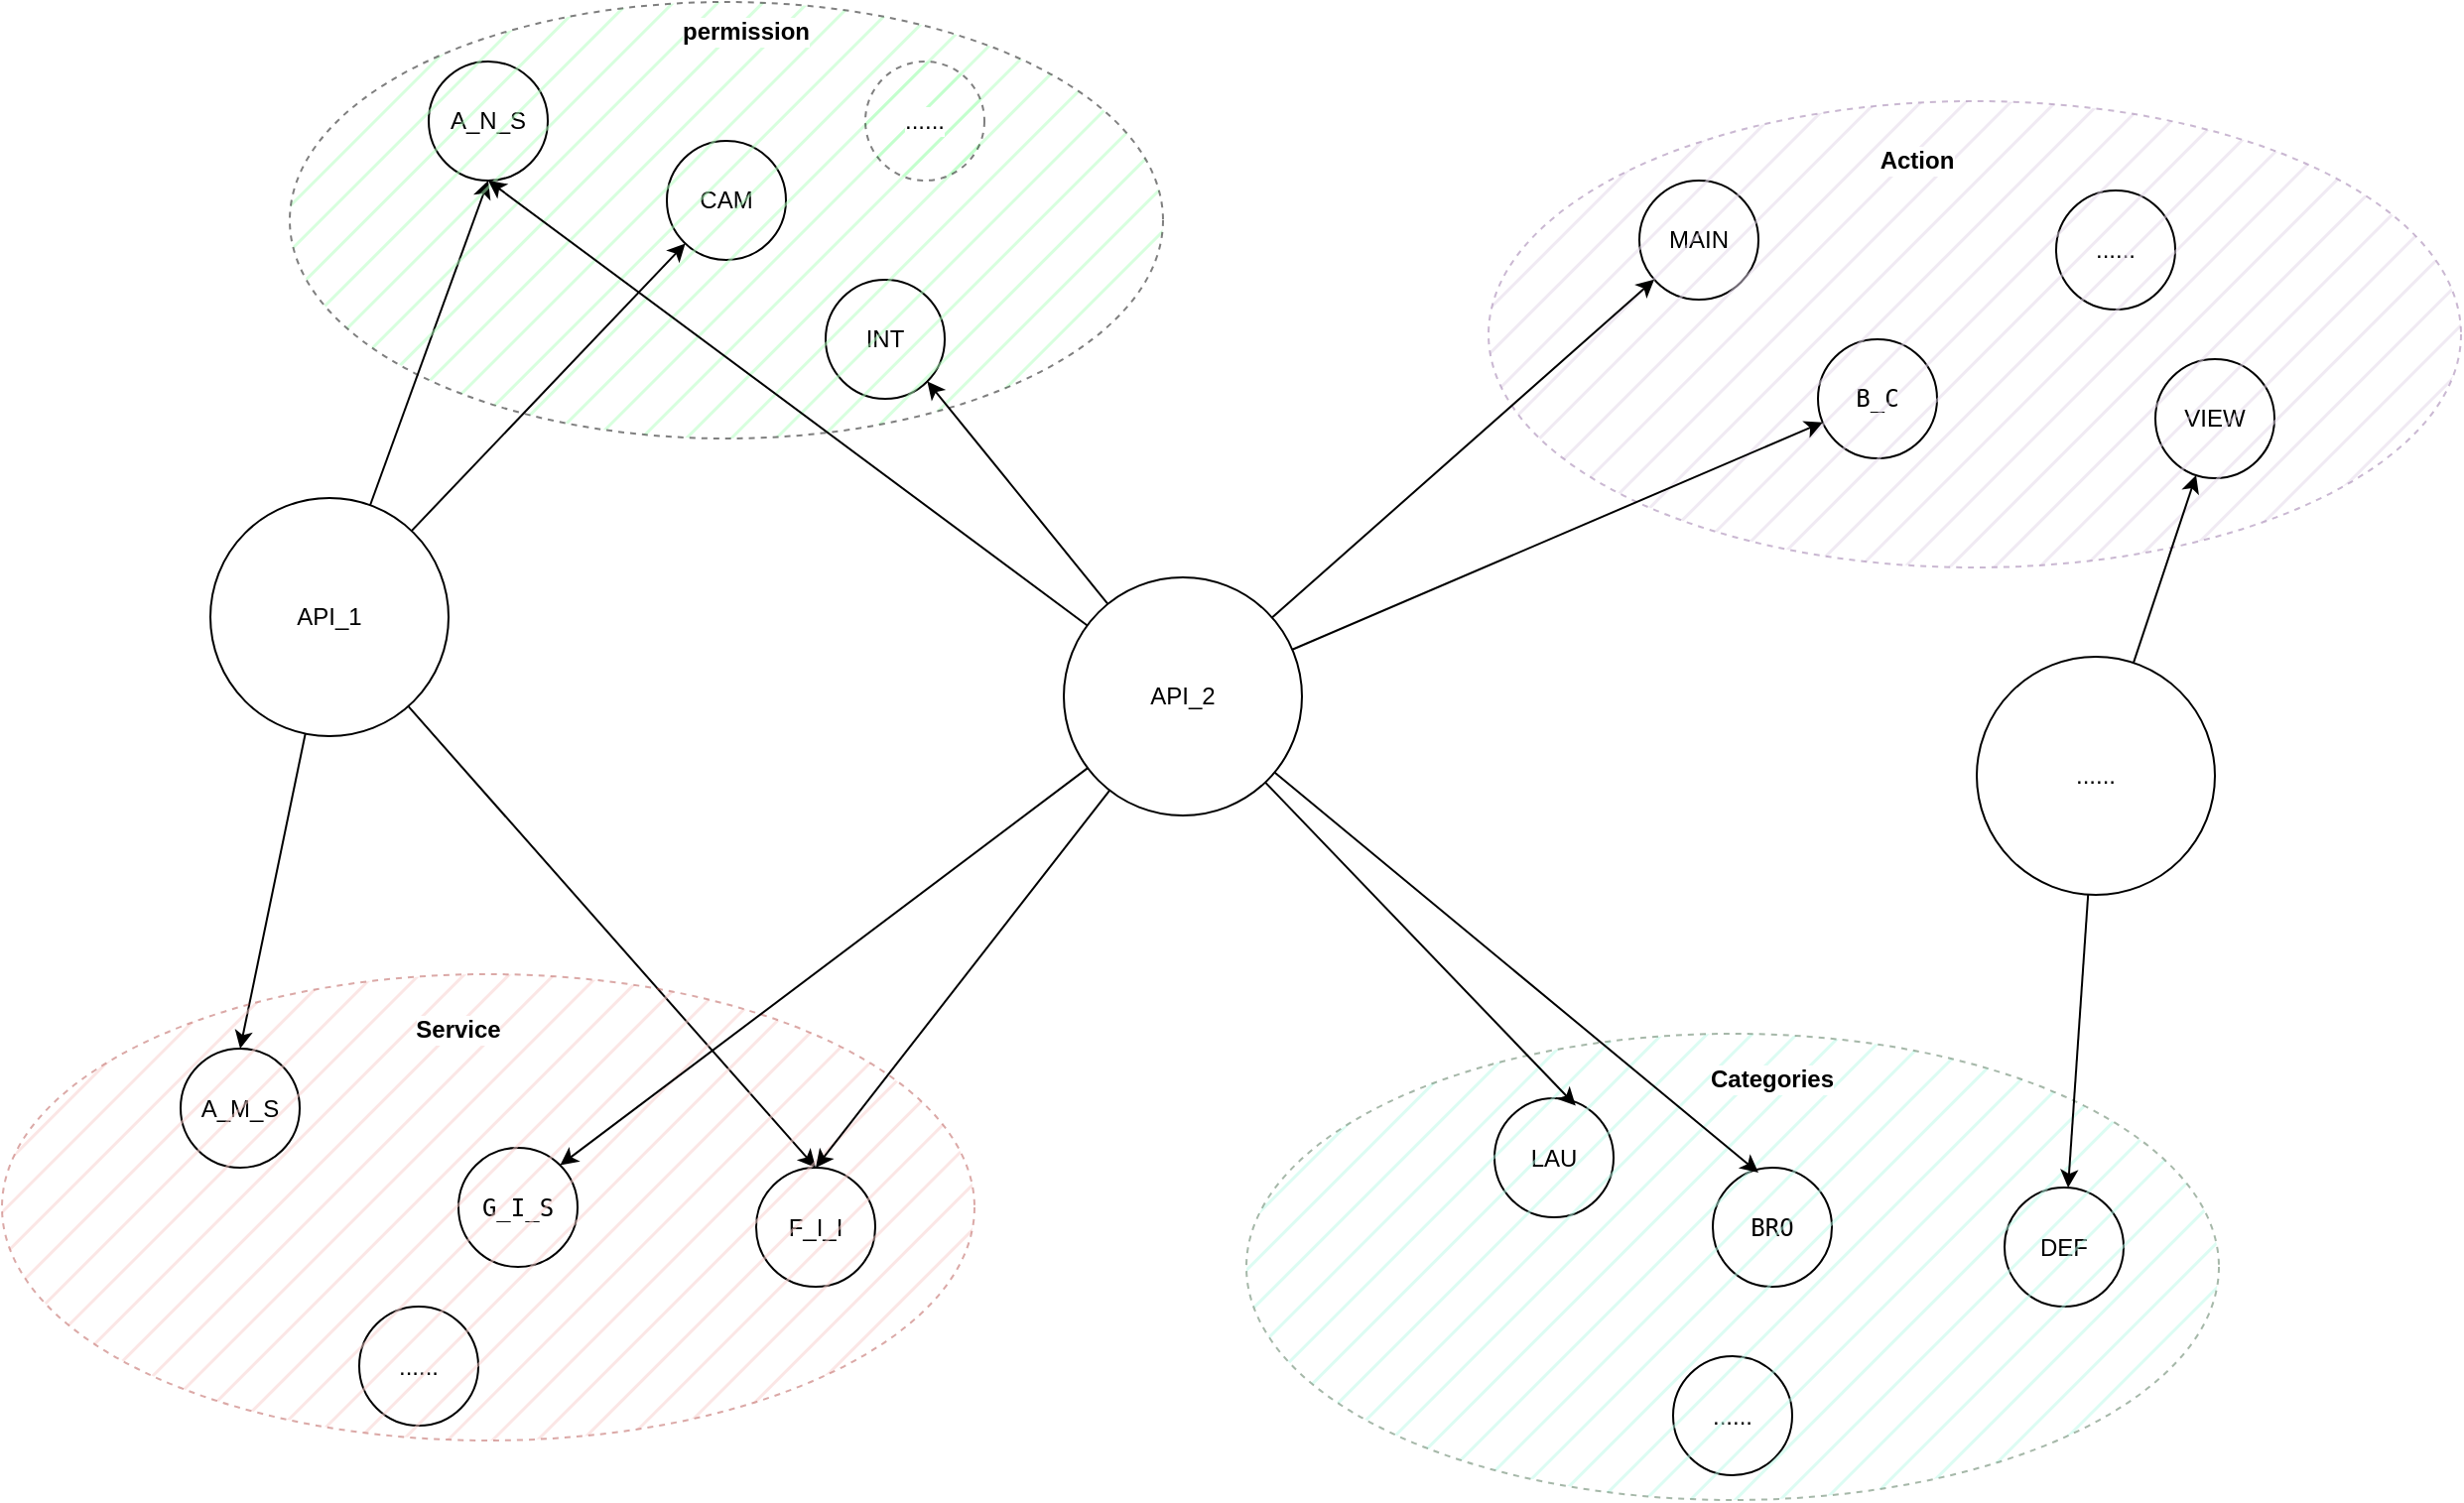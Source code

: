 <mxfile version="20.4.2" type="github">
  <diagram id="YCPUtDx7f_ibLnhSe27b" name="第 1 页">
    <mxGraphModel dx="2156" dy="1790" grid="1" gridSize="10" guides="1" tooltips="1" connect="1" arrows="1" fold="1" page="1" pageScale="1" pageWidth="827" pageHeight="1169" math="0" shadow="0">
      <root>
        <mxCell id="0" />
        <mxCell id="1" parent="0" />
        <mxCell id="LcZ1dadbWBlCKSNr2nvn-42" value="" style="rounded=1;orthogonalLoop=1;jettySize=auto;html=1;entryX=0.5;entryY=1;entryDx=0;entryDy=0;" edge="1" parent="1" source="LcZ1dadbWBlCKSNr2nvn-1" target="LcZ1dadbWBlCKSNr2nvn-7">
          <mxGeometry relative="1" as="geometry">
            <mxPoint x="-170" y="130" as="targetPoint" />
          </mxGeometry>
        </mxCell>
        <mxCell id="LcZ1dadbWBlCKSNr2nvn-44" value="" style="edgeStyle=none;rounded=1;orthogonalLoop=1;jettySize=auto;html=1;" edge="1" parent="1" source="LcZ1dadbWBlCKSNr2nvn-1" target="LcZ1dadbWBlCKSNr2nvn-9">
          <mxGeometry relative="1" as="geometry">
            <mxPoint x="-170" y="130" as="targetPoint" />
          </mxGeometry>
        </mxCell>
        <mxCell id="LcZ1dadbWBlCKSNr2nvn-45" value="" style="edgeStyle=none;rounded=1;orthogonalLoop=1;jettySize=auto;html=1;entryX=0.5;entryY=0;entryDx=0;entryDy=0;" edge="1" parent="1" source="LcZ1dadbWBlCKSNr2nvn-1" target="LcZ1dadbWBlCKSNr2nvn-15">
          <mxGeometry relative="1" as="geometry">
            <mxPoint x="-170" y="410" as="targetPoint" />
          </mxGeometry>
        </mxCell>
        <mxCell id="LcZ1dadbWBlCKSNr2nvn-46" value="" style="edgeStyle=none;rounded=1;orthogonalLoop=1;jettySize=auto;html=1;entryX=0.5;entryY=0;entryDx=0;entryDy=0;" edge="1" parent="1" source="LcZ1dadbWBlCKSNr2nvn-1" target="LcZ1dadbWBlCKSNr2nvn-16">
          <mxGeometry relative="1" as="geometry">
            <mxPoint x="-170" y="410" as="targetPoint" />
          </mxGeometry>
        </mxCell>
        <mxCell id="LcZ1dadbWBlCKSNr2nvn-1" value="API_1" style="ellipse;whiteSpace=wrap;html=1;aspect=fixed;" vertex="1" parent="1">
          <mxGeometry x="-230" y="210" width="120" height="120" as="geometry" />
        </mxCell>
        <mxCell id="LcZ1dadbWBlCKSNr2nvn-7" value="A_N_S" style="ellipse;whiteSpace=wrap;html=1;aspect=fixed;labelBackgroundColor=#FFFFFF;" vertex="1" parent="1">
          <mxGeometry x="-120" y="-10" width="60" height="60" as="geometry" />
        </mxCell>
        <mxCell id="LcZ1dadbWBlCKSNr2nvn-8" value="INT" style="ellipse;whiteSpace=wrap;html=1;aspect=fixed;labelBackgroundColor=#FFFFFF;" vertex="1" parent="1">
          <mxGeometry x="80" y="100" width="60" height="60" as="geometry" />
        </mxCell>
        <mxCell id="LcZ1dadbWBlCKSNr2nvn-9" value="CAM" style="ellipse;whiteSpace=wrap;html=1;aspect=fixed;labelBackgroundColor=#FFFFFF;" vertex="1" parent="1">
          <mxGeometry y="30" width="60" height="60" as="geometry" />
        </mxCell>
        <mxCell id="LcZ1dadbWBlCKSNr2nvn-11" value="" style="ellipse;whiteSpace=wrap;html=1;labelBackgroundColor=#FFFFFF;fillColor=#B0FFBD;fillStyle=hatch;gradientColor=none;strokeColor=default;opacity=50;dashed=1;" vertex="1" parent="1">
          <mxGeometry x="-190" y="-40" width="440" height="220" as="geometry" />
        </mxCell>
        <mxCell id="LcZ1dadbWBlCKSNr2nvn-12" value="......" style="ellipse;whiteSpace=wrap;html=1;aspect=fixed;dashed=1;labelBackgroundColor=#FFFFFF;fillStyle=hatch;strokeColor=default;fillColor=#B0FFBD;gradientColor=none;opacity=50;" vertex="1" parent="1">
          <mxGeometry x="100" y="-10" width="60" height="60" as="geometry" />
        </mxCell>
        <mxCell id="LcZ1dadbWBlCKSNr2nvn-13" value="&lt;pre style=&quot;text-align: start; overflow-wrap: break-word;&quot;&gt;G_I_S&lt;/pre&gt;" style="ellipse;whiteSpace=wrap;html=1;aspect=fixed;labelBackgroundColor=#FFFFFF;fillStyle=hatch;strokeColor=default;fillColor=none;gradientColor=none;" vertex="1" parent="1">
          <mxGeometry x="-105" y="537.5" width="60" height="60" as="geometry" />
        </mxCell>
        <mxCell id="LcZ1dadbWBlCKSNr2nvn-14" value="permission" style="text;html=1;strokeColor=none;fillColor=none;align=center;verticalAlign=middle;whiteSpace=wrap;rounded=0;labelBackgroundColor=#FFFFFF;fillStyle=hatch;opacity=50;fontStyle=1" vertex="1" parent="1">
          <mxGeometry x="10" y="-40" width="60" height="30" as="geometry" />
        </mxCell>
        <mxCell id="LcZ1dadbWBlCKSNr2nvn-15" value="A_M_S" style="ellipse;whiteSpace=wrap;html=1;aspect=fixed;labelBackgroundColor=#FFFFFF;fillStyle=hatch;strokeColor=default;fillColor=none;gradientColor=none;" vertex="1" parent="1">
          <mxGeometry x="-245" y="487.5" width="60" height="60" as="geometry" />
        </mxCell>
        <mxCell id="LcZ1dadbWBlCKSNr2nvn-16" value="F_I_I&lt;br&gt;" style="ellipse;whiteSpace=wrap;html=1;aspect=fixed;labelBackgroundColor=#FFFFFF;fillStyle=hatch;strokeColor=default;fillColor=none;gradientColor=none;" vertex="1" parent="1">
          <mxGeometry x="45" y="547.5" width="60" height="60" as="geometry" />
        </mxCell>
        <mxCell id="LcZ1dadbWBlCKSNr2nvn-17" value="......" style="ellipse;whiteSpace=wrap;html=1;aspect=fixed;labelBackgroundColor=#FFFFFF;fillStyle=hatch;strokeColor=default;fillColor=none;gradientColor=none;" vertex="1" parent="1">
          <mxGeometry x="-155" y="617.5" width="60" height="60" as="geometry" />
        </mxCell>
        <mxCell id="LcZ1dadbWBlCKSNr2nvn-18" value="" style="ellipse;whiteSpace=wrap;html=1;labelBackgroundColor=#FFFFFF;fillStyle=hatch;strokeColor=#b85450;fillColor=#f8cecc;opacity=50;dashed=1;" vertex="1" parent="1">
          <mxGeometry x="-335" y="450" width="490" height="235" as="geometry" />
        </mxCell>
        <mxCell id="LcZ1dadbWBlCKSNr2nvn-19" value="Service" style="text;html=1;strokeColor=none;fillColor=none;align=center;verticalAlign=middle;whiteSpace=wrap;rounded=0;dashed=1;labelBackgroundColor=#FFFFFF;fillStyle=hatch;opacity=50;fontStyle=1" vertex="1" parent="1">
          <mxGeometry x="-135" y="462.5" width="60" height="30" as="geometry" />
        </mxCell>
        <mxCell id="LcZ1dadbWBlCKSNr2nvn-20" value="&lt;pre style=&quot;text-align: start; overflow-wrap: break-word;&quot;&gt;B_C&lt;/pre&gt;" style="ellipse;whiteSpace=wrap;html=1;aspect=fixed;labelBackgroundColor=#FFFFFF;fillStyle=hatch;strokeColor=default;fillColor=none;gradientColor=none;" vertex="1" parent="1">
          <mxGeometry x="580" y="130" width="60" height="60" as="geometry" />
        </mxCell>
        <mxCell id="LcZ1dadbWBlCKSNr2nvn-21" value="MAIN" style="ellipse;whiteSpace=wrap;html=1;aspect=fixed;labelBackgroundColor=#FFFFFF;fillStyle=hatch;strokeColor=default;fillColor=none;gradientColor=none;" vertex="1" parent="1">
          <mxGeometry x="490" y="50" width="60" height="60" as="geometry" />
        </mxCell>
        <mxCell id="LcZ1dadbWBlCKSNr2nvn-22" value="VIEW" style="ellipse;whiteSpace=wrap;html=1;aspect=fixed;labelBackgroundColor=#FFFFFF;fillStyle=hatch;strokeColor=default;fillColor=none;gradientColor=none;" vertex="1" parent="1">
          <mxGeometry x="750" y="140" width="60" height="60" as="geometry" />
        </mxCell>
        <mxCell id="LcZ1dadbWBlCKSNr2nvn-23" value="......" style="ellipse;whiteSpace=wrap;html=1;aspect=fixed;labelBackgroundColor=#FFFFFF;fillStyle=hatch;strokeColor=default;fillColor=none;gradientColor=none;" vertex="1" parent="1">
          <mxGeometry x="700" y="55" width="60" height="60" as="geometry" />
        </mxCell>
        <mxCell id="LcZ1dadbWBlCKSNr2nvn-24" value="" style="ellipse;whiteSpace=wrap;html=1;labelBackgroundColor=#FFFFFF;fillStyle=hatch;strokeColor=#9673a6;fillColor=#e1d5e7;opacity=50;dashed=1;" vertex="1" parent="1">
          <mxGeometry x="414" y="10" width="490" height="235" as="geometry" />
        </mxCell>
        <mxCell id="LcZ1dadbWBlCKSNr2nvn-25" value="Action" style="text;html=1;strokeColor=none;fillColor=none;align=center;verticalAlign=middle;whiteSpace=wrap;rounded=0;dashed=1;labelBackgroundColor=#FFFFFF;fillStyle=hatch;opacity=50;fontStyle=1" vertex="1" parent="1">
          <mxGeometry x="600" y="25" width="60" height="30" as="geometry" />
        </mxCell>
        <mxCell id="LcZ1dadbWBlCKSNr2nvn-33" value="&lt;pre style=&quot;text-align: start; overflow-wrap: break-word;&quot;&gt;BRO&lt;/pre&gt;" style="ellipse;whiteSpace=wrap;html=1;aspect=fixed;labelBackgroundColor=#FFFFFF;fillStyle=hatch;strokeColor=default;fillColor=none;gradientColor=none;" vertex="1" parent="1">
          <mxGeometry x="527" y="547.5" width="60" height="60" as="geometry" />
        </mxCell>
        <mxCell id="LcZ1dadbWBlCKSNr2nvn-34" value="LAU" style="ellipse;whiteSpace=wrap;html=1;aspect=fixed;labelBackgroundColor=#FFFFFF;fillStyle=hatch;strokeColor=default;fillColor=none;gradientColor=none;" vertex="1" parent="1">
          <mxGeometry x="417" y="512.5" width="60" height="60" as="geometry" />
        </mxCell>
        <mxCell id="LcZ1dadbWBlCKSNr2nvn-35" value="DEF" style="ellipse;whiteSpace=wrap;html=1;aspect=fixed;labelBackgroundColor=#FFFFFF;fillStyle=hatch;strokeColor=default;fillColor=none;gradientColor=none;" vertex="1" parent="1">
          <mxGeometry x="674" y="557.5" width="60" height="60" as="geometry" />
        </mxCell>
        <mxCell id="LcZ1dadbWBlCKSNr2nvn-36" value="......" style="ellipse;whiteSpace=wrap;html=1;aspect=fixed;labelBackgroundColor=#FFFFFF;fillStyle=hatch;strokeColor=default;fillColor=none;gradientColor=none;" vertex="1" parent="1">
          <mxGeometry x="507" y="642.5" width="60" height="60" as="geometry" />
        </mxCell>
        <mxCell id="LcZ1dadbWBlCKSNr2nvn-37" value="" style="ellipse;whiteSpace=wrap;html=1;labelBackgroundColor=#FFFFFF;fillStyle=hatch;strokeColor=#4F7355;fillColor=#B9FAE7;opacity=50;dashed=1;fontColor=#000000;" vertex="1" parent="1">
          <mxGeometry x="292" y="480" width="490" height="235" as="geometry" />
        </mxCell>
        <mxCell id="LcZ1dadbWBlCKSNr2nvn-38" value="Categories" style="text;html=1;strokeColor=none;fillColor=none;align=center;verticalAlign=middle;whiteSpace=wrap;rounded=0;dashed=1;labelBackgroundColor=#FFFFFF;fillStyle=hatch;opacity=50;fontStyle=1" vertex="1" parent="1">
          <mxGeometry x="527" y="487.5" width="60" height="30" as="geometry" />
        </mxCell>
        <mxCell id="LcZ1dadbWBlCKSNr2nvn-47" value="" style="edgeStyle=none;rounded=1;orthogonalLoop=1;jettySize=auto;html=1;entryX=1;entryY=0;entryDx=0;entryDy=0;" edge="1" parent="1" source="LcZ1dadbWBlCKSNr2nvn-39" target="LcZ1dadbWBlCKSNr2nvn-13">
          <mxGeometry relative="1" as="geometry">
            <mxPoint x="130" y="400" as="targetPoint" />
          </mxGeometry>
        </mxCell>
        <mxCell id="LcZ1dadbWBlCKSNr2nvn-48" value="" style="edgeStyle=none;rounded=1;orthogonalLoop=1;jettySize=auto;html=1;entryX=0.5;entryY=0;entryDx=0;entryDy=0;" edge="1" parent="1" source="LcZ1dadbWBlCKSNr2nvn-39" target="LcZ1dadbWBlCKSNr2nvn-16">
          <mxGeometry relative="1" as="geometry">
            <mxPoint x="310" y="470" as="targetPoint" />
          </mxGeometry>
        </mxCell>
        <mxCell id="LcZ1dadbWBlCKSNr2nvn-49" value="" style="edgeStyle=none;rounded=1;orthogonalLoop=1;jettySize=auto;html=1;entryX=1;entryY=1;entryDx=0;entryDy=0;" edge="1" parent="1" source="LcZ1dadbWBlCKSNr2nvn-39" target="LcZ1dadbWBlCKSNr2nvn-8">
          <mxGeometry relative="1" as="geometry">
            <mxPoint x="-10" y="230" as="targetPoint" />
          </mxGeometry>
        </mxCell>
        <mxCell id="LcZ1dadbWBlCKSNr2nvn-50" value="" style="edgeStyle=none;rounded=1;orthogonalLoop=1;jettySize=auto;html=1;entryX=0.5;entryY=1;entryDx=0;entryDy=0;" edge="1" parent="1" source="LcZ1dadbWBlCKSNr2nvn-39" target="LcZ1dadbWBlCKSNr2nvn-7">
          <mxGeometry relative="1" as="geometry">
            <mxPoint x="310" y="190" as="targetPoint" />
          </mxGeometry>
        </mxCell>
        <mxCell id="LcZ1dadbWBlCKSNr2nvn-53" value="" style="edgeStyle=none;rounded=1;orthogonalLoop=1;jettySize=auto;html=1;" edge="1" parent="1" source="LcZ1dadbWBlCKSNr2nvn-39" target="LcZ1dadbWBlCKSNr2nvn-21">
          <mxGeometry relative="1" as="geometry">
            <mxPoint x="400" y="310" as="targetPoint" />
          </mxGeometry>
        </mxCell>
        <mxCell id="LcZ1dadbWBlCKSNr2nvn-54" value="" style="edgeStyle=none;rounded=1;orthogonalLoop=1;jettySize=auto;html=1;" edge="1" parent="1" source="LcZ1dadbWBlCKSNr2nvn-39" target="LcZ1dadbWBlCKSNr2nvn-20">
          <mxGeometry relative="1" as="geometry">
            <mxPoint x="400" y="310" as="targetPoint" />
          </mxGeometry>
        </mxCell>
        <mxCell id="LcZ1dadbWBlCKSNr2nvn-55" value="" style="edgeStyle=none;rounded=1;orthogonalLoop=1;jettySize=auto;html=1;entryX=0.383;entryY=0.042;entryDx=0;entryDy=0;entryPerimeter=0;" edge="1" parent="1" source="LcZ1dadbWBlCKSNr2nvn-39" target="LcZ1dadbWBlCKSNr2nvn-33">
          <mxGeometry relative="1" as="geometry">
            <mxPoint x="400" y="310" as="targetPoint" />
          </mxGeometry>
        </mxCell>
        <mxCell id="LcZ1dadbWBlCKSNr2nvn-56" value="" style="edgeStyle=none;rounded=1;orthogonalLoop=1;jettySize=auto;html=1;entryX=0.682;entryY=0.062;entryDx=0;entryDy=0;entryPerimeter=0;" edge="1" parent="1" source="LcZ1dadbWBlCKSNr2nvn-39" target="LcZ1dadbWBlCKSNr2nvn-34">
          <mxGeometry relative="1" as="geometry">
            <mxPoint x="260" y="450" as="targetPoint" />
          </mxGeometry>
        </mxCell>
        <mxCell id="LcZ1dadbWBlCKSNr2nvn-39" value="API_2" style="ellipse;whiteSpace=wrap;html=1;aspect=fixed;" vertex="1" parent="1">
          <mxGeometry x="200" y="250" width="120" height="120" as="geometry" />
        </mxCell>
        <mxCell id="LcZ1dadbWBlCKSNr2nvn-57" value="" style="edgeStyle=none;rounded=1;orthogonalLoop=1;jettySize=auto;html=1;" edge="1" parent="1" source="LcZ1dadbWBlCKSNr2nvn-40" target="LcZ1dadbWBlCKSNr2nvn-22">
          <mxGeometry relative="1" as="geometry" />
        </mxCell>
        <mxCell id="LcZ1dadbWBlCKSNr2nvn-58" value="" style="edgeStyle=none;rounded=1;orthogonalLoop=1;jettySize=auto;html=1;" edge="1" parent="1" source="LcZ1dadbWBlCKSNr2nvn-40" target="LcZ1dadbWBlCKSNr2nvn-35">
          <mxGeometry relative="1" as="geometry">
            <mxPoint x="720" y="490" as="targetPoint" />
          </mxGeometry>
        </mxCell>
        <mxCell id="LcZ1dadbWBlCKSNr2nvn-40" value="......" style="ellipse;whiteSpace=wrap;html=1;aspect=fixed;" vertex="1" parent="1">
          <mxGeometry x="660" y="290" width="120" height="120" as="geometry" />
        </mxCell>
      </root>
    </mxGraphModel>
  </diagram>
</mxfile>
